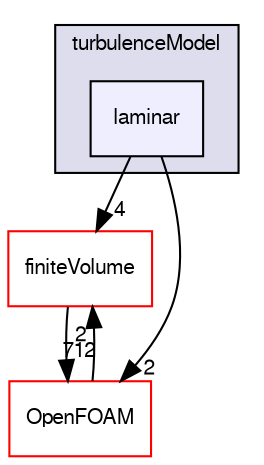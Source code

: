 digraph "src/turbulenceModels/compressible/turbulenceModel/laminar" {
  bgcolor=transparent;
  compound=true
  node [ fontsize="10", fontname="FreeSans"];
  edge [ labelfontsize="10", labelfontname="FreeSans"];
  subgraph clusterdir_33b6b394ecf77fffae51839fc5b20a95 {
    graph [ bgcolor="#ddddee", pencolor="black", label="turbulenceModel" fontname="FreeSans", fontsize="10", URL="dir_33b6b394ecf77fffae51839fc5b20a95.html"]
  dir_8efb14df9685661115b7a2a27b9fd8d2 [shape=box, label="laminar", style="filled", fillcolor="#eeeeff", pencolor="black", URL="dir_8efb14df9685661115b7a2a27b9fd8d2.html"];
  }
  dir_9bd15774b555cf7259a6fa18f99fe99b [shape=box label="finiteVolume" color="red" URL="dir_9bd15774b555cf7259a6fa18f99fe99b.html"];
  dir_c5473ff19b20e6ec4dfe5c310b3778a8 [shape=box label="OpenFOAM" color="red" URL="dir_c5473ff19b20e6ec4dfe5c310b3778a8.html"];
  dir_9bd15774b555cf7259a6fa18f99fe99b->dir_c5473ff19b20e6ec4dfe5c310b3778a8 [headlabel="712", labeldistance=1.5 headhref="dir_000749_001732.html"];
  dir_8efb14df9685661115b7a2a27b9fd8d2->dir_9bd15774b555cf7259a6fa18f99fe99b [headlabel="4", labeldistance=1.5 headhref="dir_000599_000749.html"];
  dir_8efb14df9685661115b7a2a27b9fd8d2->dir_c5473ff19b20e6ec4dfe5c310b3778a8 [headlabel="2", labeldistance=1.5 headhref="dir_000599_001732.html"];
  dir_c5473ff19b20e6ec4dfe5c310b3778a8->dir_9bd15774b555cf7259a6fa18f99fe99b [headlabel="2", labeldistance=1.5 headhref="dir_001732_000749.html"];
}
